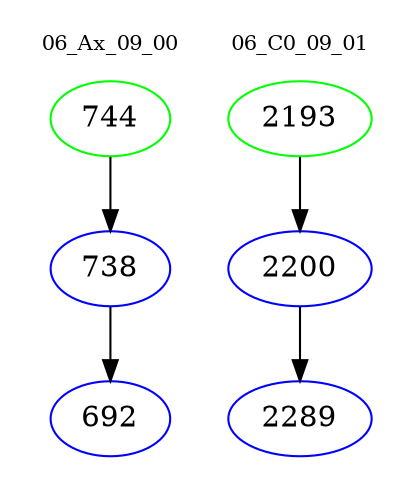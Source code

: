 digraph{
subgraph cluster_0 {
color = white
label = "06_Ax_09_00";
fontsize=10;
T0_744 [label="744", color="green"]
T0_744 -> T0_738 [color="black"]
T0_738 [label="738", color="blue"]
T0_738 -> T0_692 [color="black"]
T0_692 [label="692", color="blue"]
}
subgraph cluster_1 {
color = white
label = "06_C0_09_01";
fontsize=10;
T1_2193 [label="2193", color="green"]
T1_2193 -> T1_2200 [color="black"]
T1_2200 [label="2200", color="blue"]
T1_2200 -> T1_2289 [color="black"]
T1_2289 [label="2289", color="blue"]
}
}

